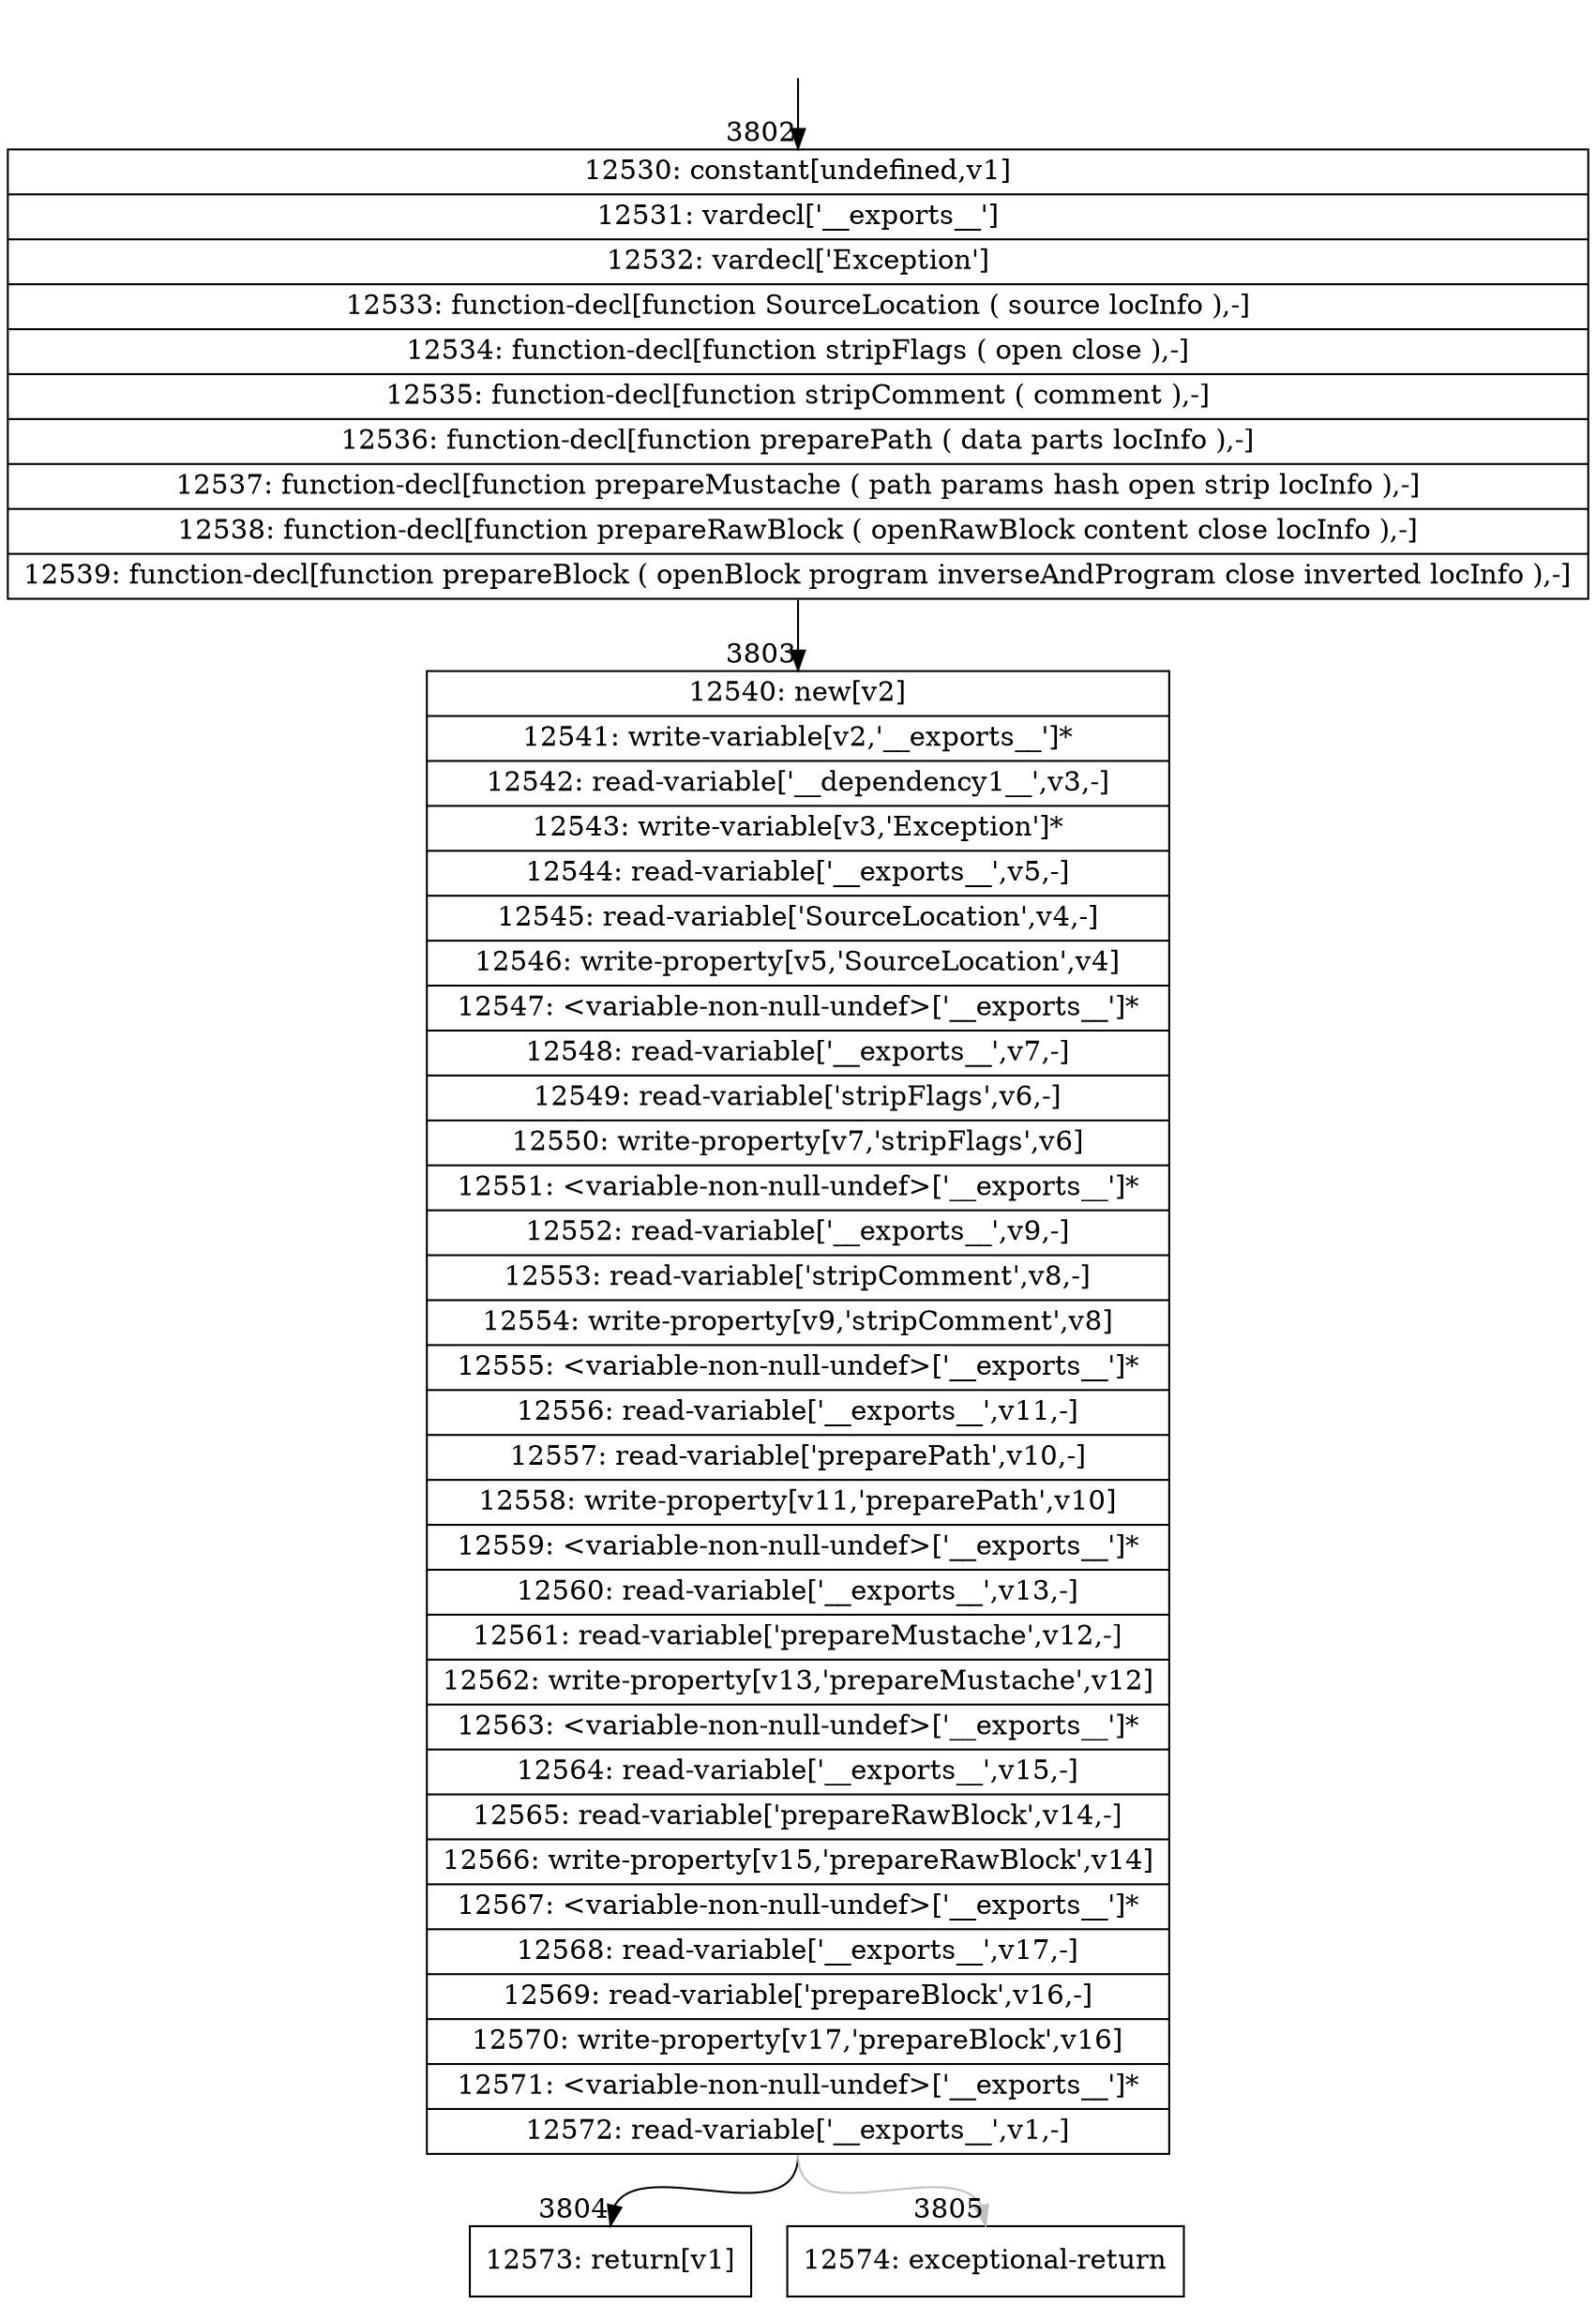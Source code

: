digraph {
rankdir="TD"
BB_entry136[shape=none,label=""];
BB_entry136 -> BB3802 [tailport=s, headport=n, headlabel="    3802"]
BB3802 [shape=record label="{12530: constant[undefined,v1]|12531: vardecl['__exports__']|12532: vardecl['Exception']|12533: function-decl[function SourceLocation ( source locInfo ),-]|12534: function-decl[function stripFlags ( open close ),-]|12535: function-decl[function stripComment ( comment ),-]|12536: function-decl[function preparePath ( data parts locInfo ),-]|12537: function-decl[function prepareMustache ( path params hash open strip locInfo ),-]|12538: function-decl[function prepareRawBlock ( openRawBlock content close locInfo ),-]|12539: function-decl[function prepareBlock ( openBlock program inverseAndProgram close inverted locInfo ),-]}" ] 
BB3802 -> BB3803 [tailport=s, headport=n, headlabel="      3803"]
BB3803 [shape=record label="{12540: new[v2]|12541: write-variable[v2,'__exports__']*|12542: read-variable['__dependency1__',v3,-]|12543: write-variable[v3,'Exception']*|12544: read-variable['__exports__',v5,-]|12545: read-variable['SourceLocation',v4,-]|12546: write-property[v5,'SourceLocation',v4]|12547: \<variable-non-null-undef\>['__exports__']*|12548: read-variable['__exports__',v7,-]|12549: read-variable['stripFlags',v6,-]|12550: write-property[v7,'stripFlags',v6]|12551: \<variable-non-null-undef\>['__exports__']*|12552: read-variable['__exports__',v9,-]|12553: read-variable['stripComment',v8,-]|12554: write-property[v9,'stripComment',v8]|12555: \<variable-non-null-undef\>['__exports__']*|12556: read-variable['__exports__',v11,-]|12557: read-variable['preparePath',v10,-]|12558: write-property[v11,'preparePath',v10]|12559: \<variable-non-null-undef\>['__exports__']*|12560: read-variable['__exports__',v13,-]|12561: read-variable['prepareMustache',v12,-]|12562: write-property[v13,'prepareMustache',v12]|12563: \<variable-non-null-undef\>['__exports__']*|12564: read-variable['__exports__',v15,-]|12565: read-variable['prepareRawBlock',v14,-]|12566: write-property[v15,'prepareRawBlock',v14]|12567: \<variable-non-null-undef\>['__exports__']*|12568: read-variable['__exports__',v17,-]|12569: read-variable['prepareBlock',v16,-]|12570: write-property[v17,'prepareBlock',v16]|12571: \<variable-non-null-undef\>['__exports__']*|12572: read-variable['__exports__',v1,-]}" ] 
BB3803 -> BB3804 [tailport=s, headport=n, headlabel="      3804"]
BB3803 -> BB3805 [tailport=s, headport=n, color=gray, headlabel="      3805"]
BB3804 [shape=record label="{12573: return[v1]}" ] 
BB3805 [shape=record label="{12574: exceptional-return}" ] 
//#$~ 1906
}
